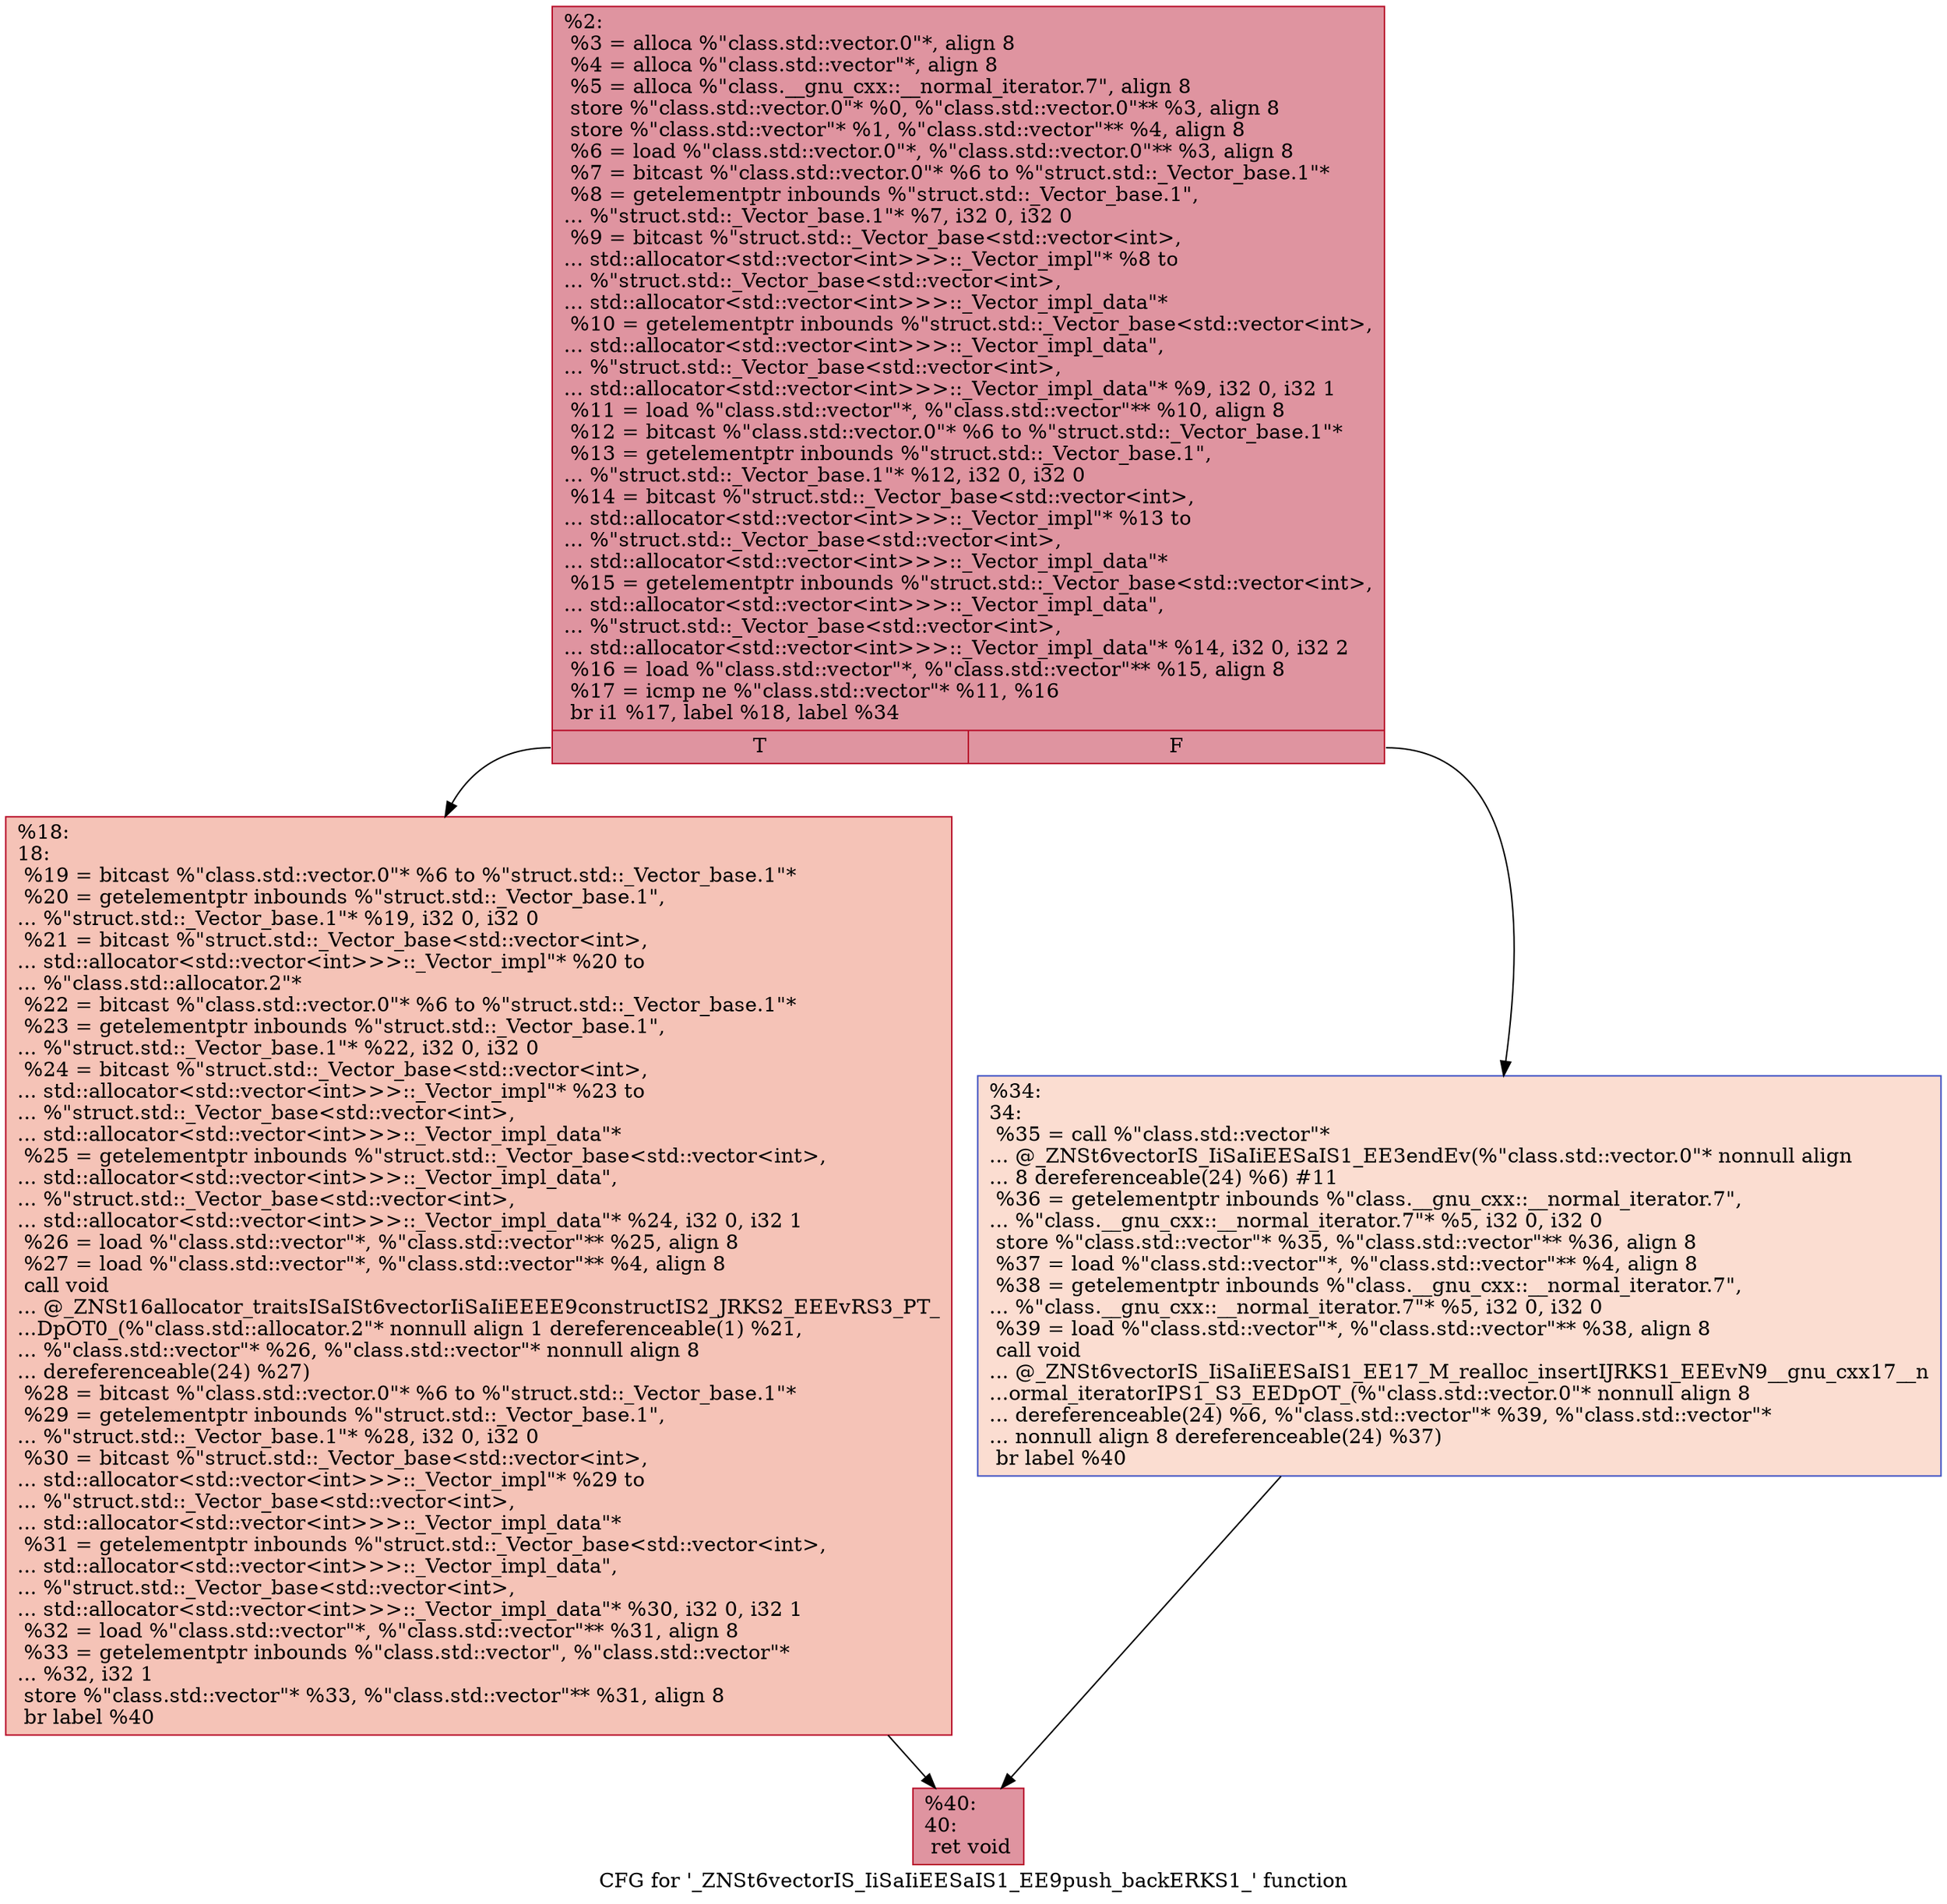 digraph "CFG for '_ZNSt6vectorIS_IiSaIiEESaIS1_EE9push_backERKS1_' function" {
	label="CFG for '_ZNSt6vectorIS_IiSaIiEESaIS1_EE9push_backERKS1_' function";

	Node0x559aeaabae90 [shape=record,color="#b70d28ff", style=filled, fillcolor="#b70d2870",label="{%2:\l  %3 = alloca %\"class.std::vector.0\"*, align 8\l  %4 = alloca %\"class.std::vector\"*, align 8\l  %5 = alloca %\"class.__gnu_cxx::__normal_iterator.7\", align 8\l  store %\"class.std::vector.0\"* %0, %\"class.std::vector.0\"** %3, align 8\l  store %\"class.std::vector\"* %1, %\"class.std::vector\"** %4, align 8\l  %6 = load %\"class.std::vector.0\"*, %\"class.std::vector.0\"** %3, align 8\l  %7 = bitcast %\"class.std::vector.0\"* %6 to %\"struct.std::_Vector_base.1\"*\l  %8 = getelementptr inbounds %\"struct.std::_Vector_base.1\",\l... %\"struct.std::_Vector_base.1\"* %7, i32 0, i32 0\l  %9 = bitcast %\"struct.std::_Vector_base\<std::vector\<int\>,\l... std::allocator\<std::vector\<int\>\>\>::_Vector_impl\"* %8 to\l... %\"struct.std::_Vector_base\<std::vector\<int\>,\l... std::allocator\<std::vector\<int\>\>\>::_Vector_impl_data\"*\l  %10 = getelementptr inbounds %\"struct.std::_Vector_base\<std::vector\<int\>,\l... std::allocator\<std::vector\<int\>\>\>::_Vector_impl_data\",\l... %\"struct.std::_Vector_base\<std::vector\<int\>,\l... std::allocator\<std::vector\<int\>\>\>::_Vector_impl_data\"* %9, i32 0, i32 1\l  %11 = load %\"class.std::vector\"*, %\"class.std::vector\"** %10, align 8\l  %12 = bitcast %\"class.std::vector.0\"* %6 to %\"struct.std::_Vector_base.1\"*\l  %13 = getelementptr inbounds %\"struct.std::_Vector_base.1\",\l... %\"struct.std::_Vector_base.1\"* %12, i32 0, i32 0\l  %14 = bitcast %\"struct.std::_Vector_base\<std::vector\<int\>,\l... std::allocator\<std::vector\<int\>\>\>::_Vector_impl\"* %13 to\l... %\"struct.std::_Vector_base\<std::vector\<int\>,\l... std::allocator\<std::vector\<int\>\>\>::_Vector_impl_data\"*\l  %15 = getelementptr inbounds %\"struct.std::_Vector_base\<std::vector\<int\>,\l... std::allocator\<std::vector\<int\>\>\>::_Vector_impl_data\",\l... %\"struct.std::_Vector_base\<std::vector\<int\>,\l... std::allocator\<std::vector\<int\>\>\>::_Vector_impl_data\"* %14, i32 0, i32 2\l  %16 = load %\"class.std::vector\"*, %\"class.std::vector\"** %15, align 8\l  %17 = icmp ne %\"class.std::vector\"* %11, %16\l  br i1 %17, label %18, label %34\l|{<s0>T|<s1>F}}"];
	Node0x559aeaabae90:s0 -> Node0x559aeaabafc0;
	Node0x559aeaabae90:s1 -> Node0x559aeaabb7b0;
	Node0x559aeaabafc0 [shape=record,color="#b70d28ff", style=filled, fillcolor="#e8765c70",label="{%18:\l18:                                               \l  %19 = bitcast %\"class.std::vector.0\"* %6 to %\"struct.std::_Vector_base.1\"*\l  %20 = getelementptr inbounds %\"struct.std::_Vector_base.1\",\l... %\"struct.std::_Vector_base.1\"* %19, i32 0, i32 0\l  %21 = bitcast %\"struct.std::_Vector_base\<std::vector\<int\>,\l... std::allocator\<std::vector\<int\>\>\>::_Vector_impl\"* %20 to\l... %\"class.std::allocator.2\"*\l  %22 = bitcast %\"class.std::vector.0\"* %6 to %\"struct.std::_Vector_base.1\"*\l  %23 = getelementptr inbounds %\"struct.std::_Vector_base.1\",\l... %\"struct.std::_Vector_base.1\"* %22, i32 0, i32 0\l  %24 = bitcast %\"struct.std::_Vector_base\<std::vector\<int\>,\l... std::allocator\<std::vector\<int\>\>\>::_Vector_impl\"* %23 to\l... %\"struct.std::_Vector_base\<std::vector\<int\>,\l... std::allocator\<std::vector\<int\>\>\>::_Vector_impl_data\"*\l  %25 = getelementptr inbounds %\"struct.std::_Vector_base\<std::vector\<int\>,\l... std::allocator\<std::vector\<int\>\>\>::_Vector_impl_data\",\l... %\"struct.std::_Vector_base\<std::vector\<int\>,\l... std::allocator\<std::vector\<int\>\>\>::_Vector_impl_data\"* %24, i32 0, i32 1\l  %26 = load %\"class.std::vector\"*, %\"class.std::vector\"** %25, align 8\l  %27 = load %\"class.std::vector\"*, %\"class.std::vector\"** %4, align 8\l  call void\l... @_ZNSt16allocator_traitsISaISt6vectorIiSaIiEEEE9constructIS2_JRKS2_EEEvRS3_PT_\l...DpOT0_(%\"class.std::allocator.2\"* nonnull align 1 dereferenceable(1) %21,\l... %\"class.std::vector\"* %26, %\"class.std::vector\"* nonnull align 8\l... dereferenceable(24) %27)\l  %28 = bitcast %\"class.std::vector.0\"* %6 to %\"struct.std::_Vector_base.1\"*\l  %29 = getelementptr inbounds %\"struct.std::_Vector_base.1\",\l... %\"struct.std::_Vector_base.1\"* %28, i32 0, i32 0\l  %30 = bitcast %\"struct.std::_Vector_base\<std::vector\<int\>,\l... std::allocator\<std::vector\<int\>\>\>::_Vector_impl\"* %29 to\l... %\"struct.std::_Vector_base\<std::vector\<int\>,\l... std::allocator\<std::vector\<int\>\>\>::_Vector_impl_data\"*\l  %31 = getelementptr inbounds %\"struct.std::_Vector_base\<std::vector\<int\>,\l... std::allocator\<std::vector\<int\>\>\>::_Vector_impl_data\",\l... %\"struct.std::_Vector_base\<std::vector\<int\>,\l... std::allocator\<std::vector\<int\>\>\>::_Vector_impl_data\"* %30, i32 0, i32 1\l  %32 = load %\"class.std::vector\"*, %\"class.std::vector\"** %31, align 8\l  %33 = getelementptr inbounds %\"class.std::vector\", %\"class.std::vector\"*\l... %32, i32 1\l  store %\"class.std::vector\"* %33, %\"class.std::vector\"** %31, align 8\l  br label %40\l}"];
	Node0x559aeaabafc0 -> Node0x559aeaabc390;
	Node0x559aeaabb7b0 [shape=record,color="#3d50c3ff", style=filled, fillcolor="#f7b39670",label="{%34:\l34:                                               \l  %35 = call %\"class.std::vector\"*\l... @_ZNSt6vectorIS_IiSaIiEESaIS1_EE3endEv(%\"class.std::vector.0\"* nonnull align\l... 8 dereferenceable(24) %6) #11\l  %36 = getelementptr inbounds %\"class.__gnu_cxx::__normal_iterator.7\",\l... %\"class.__gnu_cxx::__normal_iterator.7\"* %5, i32 0, i32 0\l  store %\"class.std::vector\"* %35, %\"class.std::vector\"** %36, align 8\l  %37 = load %\"class.std::vector\"*, %\"class.std::vector\"** %4, align 8\l  %38 = getelementptr inbounds %\"class.__gnu_cxx::__normal_iterator.7\",\l... %\"class.__gnu_cxx::__normal_iterator.7\"* %5, i32 0, i32 0\l  %39 = load %\"class.std::vector\"*, %\"class.std::vector\"** %38, align 8\l  call void\l... @_ZNSt6vectorIS_IiSaIiEESaIS1_EE17_M_realloc_insertIJRKS1_EEEvN9__gnu_cxx17__n\l...ormal_iteratorIPS1_S3_EEDpOT_(%\"class.std::vector.0\"* nonnull align 8\l... dereferenceable(24) %6, %\"class.std::vector\"* %39, %\"class.std::vector\"*\l... nonnull align 8 dereferenceable(24) %37)\l  br label %40\l}"];
	Node0x559aeaabb7b0 -> Node0x559aeaabc390;
	Node0x559aeaabc390 [shape=record,color="#b70d28ff", style=filled, fillcolor="#b70d2870",label="{%40:\l40:                                               \l  ret void\l}"];
}
